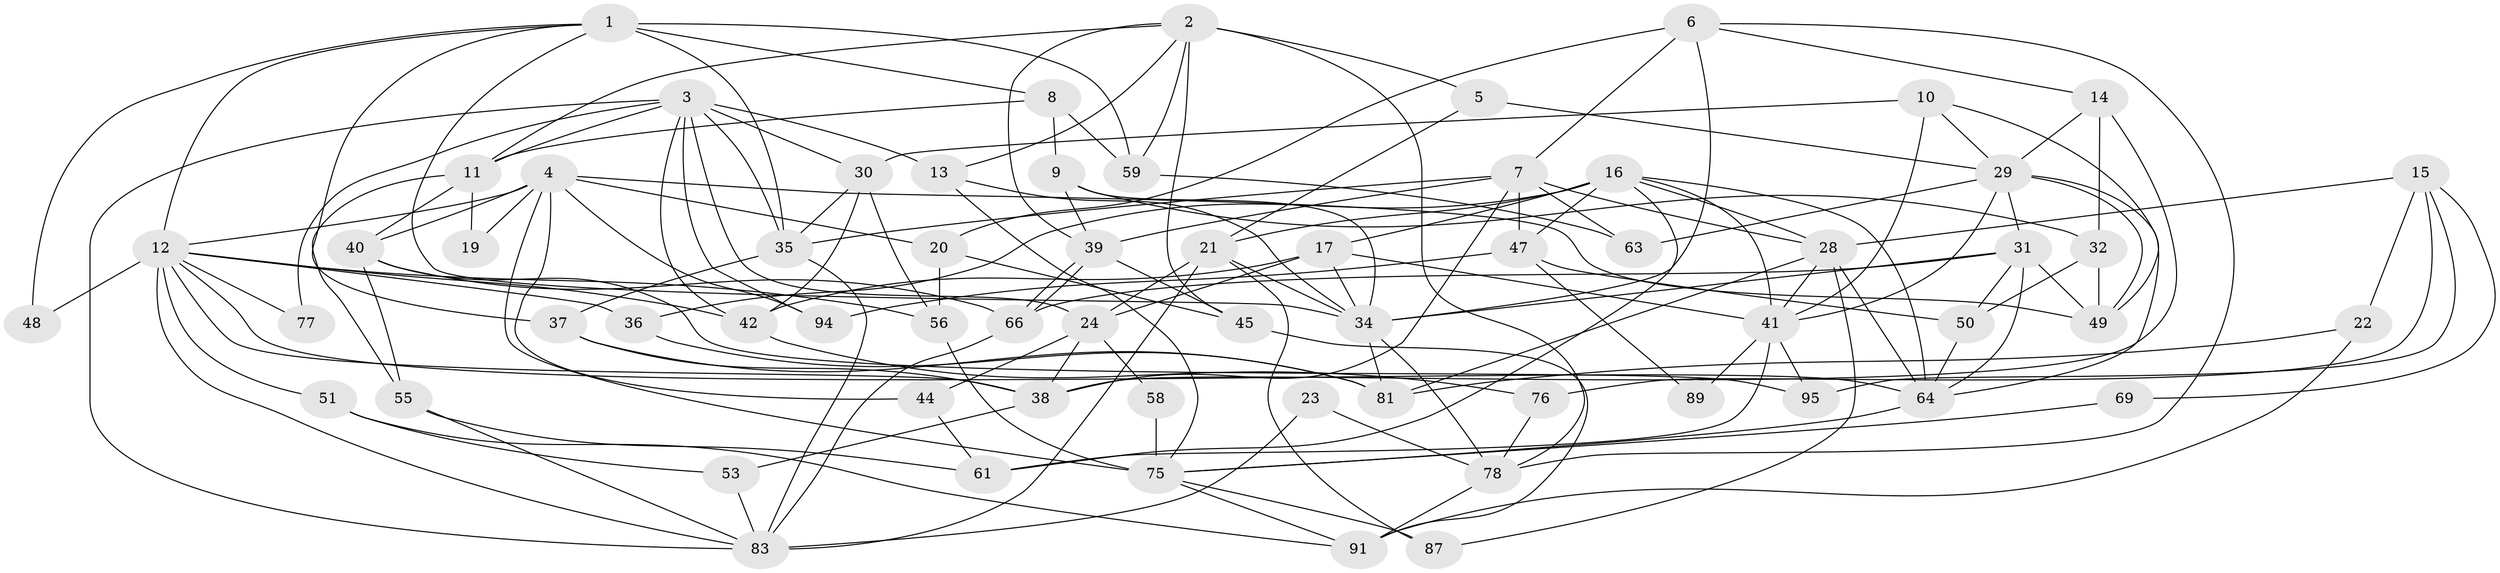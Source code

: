 // original degree distribution, {3: 0.23, 4: 0.32, 7: 0.04, 2: 0.15, 5: 0.16, 8: 0.01, 6: 0.08, 9: 0.01}
// Generated by graph-tools (version 1.1) at 2025/11/02/21/25 10:11:14]
// undirected, 65 vertices, 159 edges
graph export_dot {
graph [start="1"]
  node [color=gray90,style=filled];
  1 [super="+26"];
  2 [super="+68"];
  3 [super="+33"];
  4 [super="+70"];
  5 [super="+62"];
  6;
  7 [super="+67"];
  8 [super="+46"];
  9;
  10 [super="+27"];
  11 [super="+18"];
  12 [super="+60"];
  13;
  14 [super="+99"];
  15 [super="+86"];
  16 [super="+88"];
  17 [super="+93"];
  19;
  20;
  21 [super="+25"];
  22;
  23;
  24 [super="+43"];
  28 [super="+90"];
  29 [super="+73"];
  30 [super="+74"];
  31 [super="+80"];
  32 [super="+54"];
  34 [super="+84"];
  35 [super="+85"];
  36;
  37 [super="+57"];
  38 [super="+71"];
  39 [super="+72"];
  40;
  41 [super="+52"];
  42;
  44;
  45;
  47 [super="+65"];
  48;
  49;
  50;
  51;
  53;
  55;
  56 [super="+79"];
  58;
  59;
  61 [super="+100"];
  63;
  64;
  66;
  69;
  75 [super="+92"];
  76;
  77;
  78 [super="+96"];
  81 [super="+82"];
  83 [super="+97"];
  87;
  89;
  91 [super="+98"];
  94;
  95;
  1 -- 59 [weight=2];
  1 -- 48;
  1 -- 34;
  1 -- 35;
  1 -- 37;
  1 -- 8;
  1 -- 12;
  2 -- 11;
  2 -- 5;
  2 -- 45;
  2 -- 39;
  2 -- 59;
  2 -- 13;
  2 -- 78;
  3 -- 35;
  3 -- 24;
  3 -- 42;
  3 -- 94;
  3 -- 77;
  3 -- 13;
  3 -- 30;
  3 -- 83;
  3 -- 11;
  4 -- 94;
  4 -- 19;
  4 -- 44;
  4 -- 49;
  4 -- 20;
  4 -- 40;
  4 -- 75;
  4 -- 12;
  5 -- 21;
  5 -- 29;
  6 -- 7;
  6 -- 14;
  6 -- 20;
  6 -- 34;
  6 -- 78;
  7 -- 63;
  7 -- 38;
  7 -- 35;
  7 -- 47;
  7 -- 39;
  7 -- 28;
  8 -- 11;
  8 -- 59;
  8 -- 9;
  9 -- 32;
  9 -- 34;
  9 -- 39;
  10 -- 30 [weight=2];
  10 -- 41;
  10 -- 49;
  10 -- 29;
  11 -- 55;
  11 -- 19;
  11 -- 40;
  12 -- 36;
  12 -- 48;
  12 -- 51;
  12 -- 77;
  12 -- 64;
  12 -- 83;
  12 -- 38;
  12 -- 42;
  12 -- 56 [weight=2];
  13 -- 75;
  13 -- 34;
  14 -- 29;
  14 -- 32;
  14 -- 38;
  15 -- 76;
  15 -- 28;
  15 -- 22;
  15 -- 69;
  15 -- 95;
  16 -- 21;
  16 -- 28;
  16 -- 36;
  16 -- 47;
  16 -- 41;
  16 -- 17;
  16 -- 64;
  16 -- 61;
  17 -- 34;
  17 -- 42;
  17 -- 41;
  17 -- 24;
  20 -- 45;
  20 -- 56;
  21 -- 83;
  21 -- 24;
  21 -- 34;
  21 -- 87;
  22 -- 81;
  22 -- 91;
  23 -- 78;
  23 -- 83;
  24 -- 58;
  24 -- 38;
  24 -- 44;
  28 -- 81;
  28 -- 64;
  28 -- 87;
  28 -- 41;
  29 -- 31;
  29 -- 64;
  29 -- 49;
  29 -- 63;
  29 -- 41;
  30 -- 35;
  30 -- 42;
  30 -- 56;
  31 -- 64;
  31 -- 49;
  31 -- 50;
  31 -- 34;
  31 -- 66;
  32 -- 49 [weight=2];
  32 -- 50;
  34 -- 78;
  34 -- 81;
  35 -- 83;
  35 -- 37 [weight=2];
  36 -- 81;
  37 -- 38;
  37 -- 81;
  38 -- 53;
  39 -- 66;
  39 -- 66;
  39 -- 45;
  40 -- 55;
  40 -- 66;
  40 -- 95;
  41 -- 89;
  41 -- 61;
  41 -- 95;
  42 -- 76;
  44 -- 61;
  45 -- 91;
  47 -- 89;
  47 -- 50;
  47 -- 94;
  50 -- 64;
  51 -- 53;
  51 -- 91;
  53 -- 83;
  55 -- 83;
  55 -- 61;
  56 -- 75;
  58 -- 75;
  59 -- 63;
  64 -- 75;
  66 -- 83;
  69 -- 75;
  75 -- 87;
  75 -- 91;
  76 -- 78;
  78 -- 91;
}
